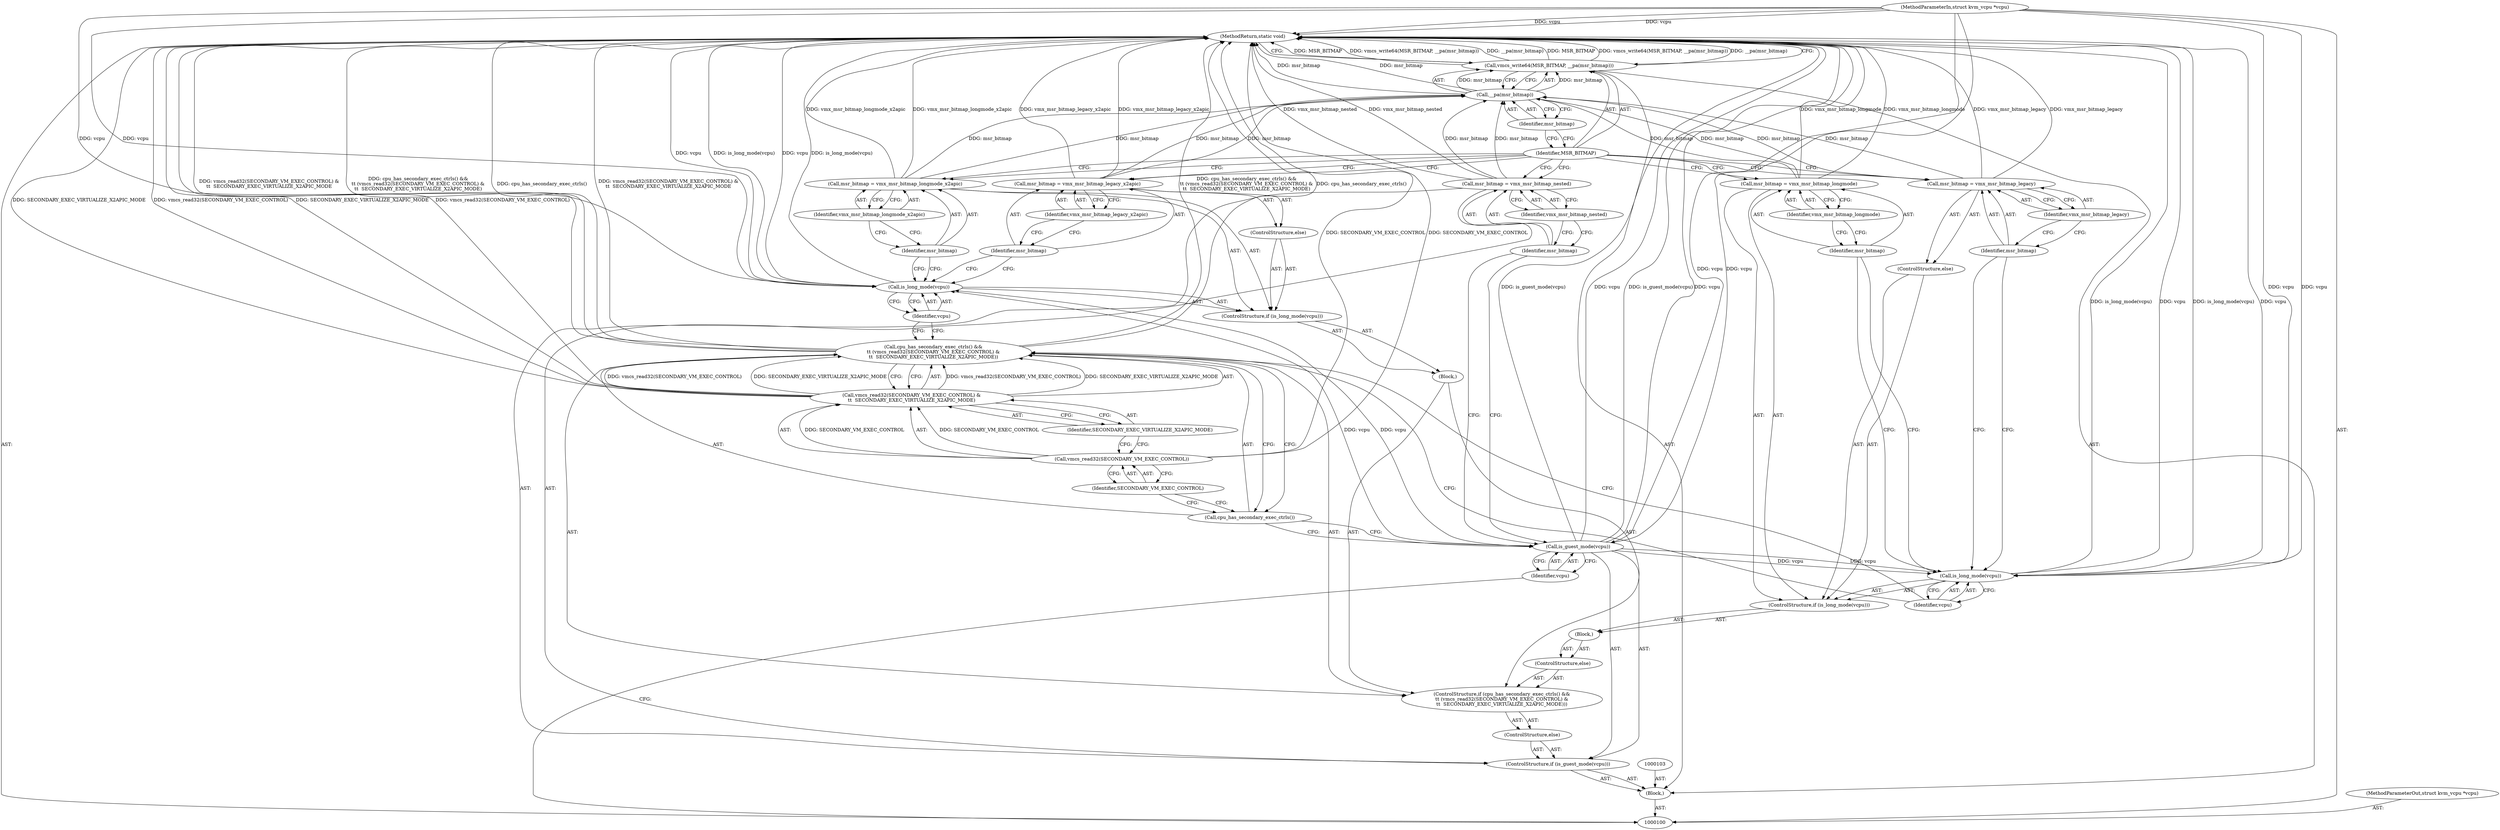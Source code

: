 digraph "0_linux_3ce424e45411cf5a13105e0386b6ecf6eeb4f66f_1" {
"1000145" [label="(MethodReturn,static void)"];
"1000101" [label="(MethodParameterIn,struct kvm_vcpu *vcpu)"];
"1000191" [label="(MethodParameterOut,struct kvm_vcpu *vcpu)"];
"1000121" [label="(Identifier,vcpu)"];
"1000119" [label="(ControlStructure,if (is_long_mode(vcpu)))"];
"1000120" [label="(Call,is_long_mode(vcpu))"];
"1000124" [label="(Identifier,vmx_msr_bitmap_longmode_x2apic)"];
"1000122" [label="(Call,msr_bitmap = vmx_msr_bitmap_longmode_x2apic)"];
"1000123" [label="(Identifier,msr_bitmap)"];
"1000125" [label="(ControlStructure,else)"];
"1000128" [label="(Identifier,vmx_msr_bitmap_legacy_x2apic)"];
"1000126" [label="(Call,msr_bitmap = vmx_msr_bitmap_legacy_x2apic)"];
"1000127" [label="(Identifier,msr_bitmap)"];
"1000129" [label="(ControlStructure,else)"];
"1000130" [label="(Block,)"];
"1000133" [label="(Identifier,vcpu)"];
"1000131" [label="(ControlStructure,if (is_long_mode(vcpu)))"];
"1000132" [label="(Call,is_long_mode(vcpu))"];
"1000136" [label="(Identifier,vmx_msr_bitmap_longmode)"];
"1000134" [label="(Call,msr_bitmap = vmx_msr_bitmap_longmode)"];
"1000135" [label="(Identifier,msr_bitmap)"];
"1000137" [label="(ControlStructure,else)"];
"1000140" [label="(Identifier,vmx_msr_bitmap_legacy)"];
"1000138" [label="(Call,msr_bitmap = vmx_msr_bitmap_legacy)"];
"1000139" [label="(Identifier,msr_bitmap)"];
"1000102" [label="(Block,)"];
"1000141" [label="(Call,vmcs_write64(MSR_BITMAP, __pa(msr_bitmap)))"];
"1000142" [label="(Identifier,MSR_BITMAP)"];
"1000143" [label="(Call,__pa(msr_bitmap))"];
"1000144" [label="(Identifier,msr_bitmap)"];
"1000104" [label="(ControlStructure,if (is_guest_mode(vcpu)))"];
"1000106" [label="(Identifier,vcpu)"];
"1000105" [label="(Call,is_guest_mode(vcpu))"];
"1000109" [label="(Identifier,vmx_msr_bitmap_nested)"];
"1000107" [label="(Call,msr_bitmap = vmx_msr_bitmap_nested)"];
"1000108" [label="(Identifier,msr_bitmap)"];
"1000110" [label="(ControlStructure,else)"];
"1000112" [label="(Call,cpu_has_secondary_exec_ctrls() &&\n\t\t (vmcs_read32(SECONDARY_VM_EXEC_CONTROL) &\n\t\t  SECONDARY_EXEC_VIRTUALIZE_X2APIC_MODE))"];
"1000113" [label="(Call,cpu_has_secondary_exec_ctrls())"];
"1000111" [label="(ControlStructure,if (cpu_has_secondary_exec_ctrls() &&\n\t\t (vmcs_read32(SECONDARY_VM_EXEC_CONTROL) &\n\t\t  SECONDARY_EXEC_VIRTUALIZE_X2APIC_MODE)))"];
"1000116" [label="(Identifier,SECONDARY_VM_EXEC_CONTROL)"];
"1000114" [label="(Call,vmcs_read32(SECONDARY_VM_EXEC_CONTROL) &\n\t\t  SECONDARY_EXEC_VIRTUALIZE_X2APIC_MODE)"];
"1000115" [label="(Call,vmcs_read32(SECONDARY_VM_EXEC_CONTROL))"];
"1000117" [label="(Identifier,SECONDARY_EXEC_VIRTUALIZE_X2APIC_MODE)"];
"1000118" [label="(Block,)"];
"1000145" -> "1000100"  [label="AST: "];
"1000145" -> "1000141"  [label="CFG: "];
"1000114" -> "1000145"  [label="DDG: SECONDARY_EXEC_VIRTUALIZE_X2APIC_MODE"];
"1000114" -> "1000145"  [label="DDG: vmcs_read32(SECONDARY_VM_EXEC_CONTROL)"];
"1000141" -> "1000145"  [label="DDG: MSR_BITMAP"];
"1000141" -> "1000145"  [label="DDG: vmcs_write64(MSR_BITMAP, __pa(msr_bitmap))"];
"1000141" -> "1000145"  [label="DDG: __pa(msr_bitmap)"];
"1000105" -> "1000145"  [label="DDG: is_guest_mode(vcpu)"];
"1000105" -> "1000145"  [label="DDG: vcpu"];
"1000112" -> "1000145"  [label="DDG: vmcs_read32(SECONDARY_VM_EXEC_CONTROL) &\n\t\t  SECONDARY_EXEC_VIRTUALIZE_X2APIC_MODE"];
"1000112" -> "1000145"  [label="DDG: cpu_has_secondary_exec_ctrls() &&\n\t\t (vmcs_read32(SECONDARY_VM_EXEC_CONTROL) &\n\t\t  SECONDARY_EXEC_VIRTUALIZE_X2APIC_MODE)"];
"1000112" -> "1000145"  [label="DDG: cpu_has_secondary_exec_ctrls()"];
"1000138" -> "1000145"  [label="DDG: vmx_msr_bitmap_legacy"];
"1000115" -> "1000145"  [label="DDG: SECONDARY_VM_EXEC_CONTROL"];
"1000122" -> "1000145"  [label="DDG: vmx_msr_bitmap_longmode_x2apic"];
"1000132" -> "1000145"  [label="DDG: is_long_mode(vcpu)"];
"1000132" -> "1000145"  [label="DDG: vcpu"];
"1000143" -> "1000145"  [label="DDG: msr_bitmap"];
"1000120" -> "1000145"  [label="DDG: vcpu"];
"1000120" -> "1000145"  [label="DDG: is_long_mode(vcpu)"];
"1000101" -> "1000145"  [label="DDG: vcpu"];
"1000134" -> "1000145"  [label="DDG: vmx_msr_bitmap_longmode"];
"1000126" -> "1000145"  [label="DDG: vmx_msr_bitmap_legacy_x2apic"];
"1000107" -> "1000145"  [label="DDG: vmx_msr_bitmap_nested"];
"1000101" -> "1000100"  [label="AST: "];
"1000101" -> "1000145"  [label="DDG: vcpu"];
"1000101" -> "1000105"  [label="DDG: vcpu"];
"1000101" -> "1000120"  [label="DDG: vcpu"];
"1000101" -> "1000132"  [label="DDG: vcpu"];
"1000191" -> "1000100"  [label="AST: "];
"1000121" -> "1000120"  [label="AST: "];
"1000121" -> "1000112"  [label="CFG: "];
"1000120" -> "1000121"  [label="CFG: "];
"1000119" -> "1000118"  [label="AST: "];
"1000120" -> "1000119"  [label="AST: "];
"1000122" -> "1000119"  [label="AST: "];
"1000125" -> "1000119"  [label="AST: "];
"1000120" -> "1000119"  [label="AST: "];
"1000120" -> "1000121"  [label="CFG: "];
"1000121" -> "1000120"  [label="AST: "];
"1000123" -> "1000120"  [label="CFG: "];
"1000127" -> "1000120"  [label="CFG: "];
"1000120" -> "1000145"  [label="DDG: vcpu"];
"1000120" -> "1000145"  [label="DDG: is_long_mode(vcpu)"];
"1000105" -> "1000120"  [label="DDG: vcpu"];
"1000101" -> "1000120"  [label="DDG: vcpu"];
"1000124" -> "1000122"  [label="AST: "];
"1000124" -> "1000123"  [label="CFG: "];
"1000122" -> "1000124"  [label="CFG: "];
"1000122" -> "1000119"  [label="AST: "];
"1000122" -> "1000124"  [label="CFG: "];
"1000123" -> "1000122"  [label="AST: "];
"1000124" -> "1000122"  [label="AST: "];
"1000142" -> "1000122"  [label="CFG: "];
"1000122" -> "1000145"  [label="DDG: vmx_msr_bitmap_longmode_x2apic"];
"1000122" -> "1000143"  [label="DDG: msr_bitmap"];
"1000123" -> "1000122"  [label="AST: "];
"1000123" -> "1000120"  [label="CFG: "];
"1000124" -> "1000123"  [label="CFG: "];
"1000125" -> "1000119"  [label="AST: "];
"1000126" -> "1000125"  [label="AST: "];
"1000128" -> "1000126"  [label="AST: "];
"1000128" -> "1000127"  [label="CFG: "];
"1000126" -> "1000128"  [label="CFG: "];
"1000126" -> "1000125"  [label="AST: "];
"1000126" -> "1000128"  [label="CFG: "];
"1000127" -> "1000126"  [label="AST: "];
"1000128" -> "1000126"  [label="AST: "];
"1000142" -> "1000126"  [label="CFG: "];
"1000126" -> "1000145"  [label="DDG: vmx_msr_bitmap_legacy_x2apic"];
"1000126" -> "1000143"  [label="DDG: msr_bitmap"];
"1000127" -> "1000126"  [label="AST: "];
"1000127" -> "1000120"  [label="CFG: "];
"1000128" -> "1000127"  [label="CFG: "];
"1000129" -> "1000111"  [label="AST: "];
"1000130" -> "1000129"  [label="AST: "];
"1000130" -> "1000129"  [label="AST: "];
"1000131" -> "1000130"  [label="AST: "];
"1000133" -> "1000132"  [label="AST: "];
"1000133" -> "1000112"  [label="CFG: "];
"1000132" -> "1000133"  [label="CFG: "];
"1000131" -> "1000130"  [label="AST: "];
"1000132" -> "1000131"  [label="AST: "];
"1000134" -> "1000131"  [label="AST: "];
"1000137" -> "1000131"  [label="AST: "];
"1000132" -> "1000131"  [label="AST: "];
"1000132" -> "1000133"  [label="CFG: "];
"1000133" -> "1000132"  [label="AST: "];
"1000135" -> "1000132"  [label="CFG: "];
"1000139" -> "1000132"  [label="CFG: "];
"1000132" -> "1000145"  [label="DDG: is_long_mode(vcpu)"];
"1000132" -> "1000145"  [label="DDG: vcpu"];
"1000105" -> "1000132"  [label="DDG: vcpu"];
"1000101" -> "1000132"  [label="DDG: vcpu"];
"1000136" -> "1000134"  [label="AST: "];
"1000136" -> "1000135"  [label="CFG: "];
"1000134" -> "1000136"  [label="CFG: "];
"1000134" -> "1000131"  [label="AST: "];
"1000134" -> "1000136"  [label="CFG: "];
"1000135" -> "1000134"  [label="AST: "];
"1000136" -> "1000134"  [label="AST: "];
"1000142" -> "1000134"  [label="CFG: "];
"1000134" -> "1000145"  [label="DDG: vmx_msr_bitmap_longmode"];
"1000134" -> "1000143"  [label="DDG: msr_bitmap"];
"1000135" -> "1000134"  [label="AST: "];
"1000135" -> "1000132"  [label="CFG: "];
"1000136" -> "1000135"  [label="CFG: "];
"1000137" -> "1000131"  [label="AST: "];
"1000138" -> "1000137"  [label="AST: "];
"1000140" -> "1000138"  [label="AST: "];
"1000140" -> "1000139"  [label="CFG: "];
"1000138" -> "1000140"  [label="CFG: "];
"1000138" -> "1000137"  [label="AST: "];
"1000138" -> "1000140"  [label="CFG: "];
"1000139" -> "1000138"  [label="AST: "];
"1000140" -> "1000138"  [label="AST: "];
"1000142" -> "1000138"  [label="CFG: "];
"1000138" -> "1000145"  [label="DDG: vmx_msr_bitmap_legacy"];
"1000138" -> "1000143"  [label="DDG: msr_bitmap"];
"1000139" -> "1000138"  [label="AST: "];
"1000139" -> "1000132"  [label="CFG: "];
"1000140" -> "1000139"  [label="CFG: "];
"1000102" -> "1000100"  [label="AST: "];
"1000103" -> "1000102"  [label="AST: "];
"1000104" -> "1000102"  [label="AST: "];
"1000141" -> "1000102"  [label="AST: "];
"1000141" -> "1000102"  [label="AST: "];
"1000141" -> "1000143"  [label="CFG: "];
"1000142" -> "1000141"  [label="AST: "];
"1000143" -> "1000141"  [label="AST: "];
"1000145" -> "1000141"  [label="CFG: "];
"1000141" -> "1000145"  [label="DDG: MSR_BITMAP"];
"1000141" -> "1000145"  [label="DDG: vmcs_write64(MSR_BITMAP, __pa(msr_bitmap))"];
"1000141" -> "1000145"  [label="DDG: __pa(msr_bitmap)"];
"1000143" -> "1000141"  [label="DDG: msr_bitmap"];
"1000142" -> "1000141"  [label="AST: "];
"1000142" -> "1000107"  [label="CFG: "];
"1000142" -> "1000122"  [label="CFG: "];
"1000142" -> "1000126"  [label="CFG: "];
"1000142" -> "1000134"  [label="CFG: "];
"1000142" -> "1000138"  [label="CFG: "];
"1000144" -> "1000142"  [label="CFG: "];
"1000143" -> "1000141"  [label="AST: "];
"1000143" -> "1000144"  [label="CFG: "];
"1000144" -> "1000143"  [label="AST: "];
"1000141" -> "1000143"  [label="CFG: "];
"1000143" -> "1000145"  [label="DDG: msr_bitmap"];
"1000143" -> "1000141"  [label="DDG: msr_bitmap"];
"1000107" -> "1000143"  [label="DDG: msr_bitmap"];
"1000126" -> "1000143"  [label="DDG: msr_bitmap"];
"1000134" -> "1000143"  [label="DDG: msr_bitmap"];
"1000122" -> "1000143"  [label="DDG: msr_bitmap"];
"1000138" -> "1000143"  [label="DDG: msr_bitmap"];
"1000144" -> "1000143"  [label="AST: "];
"1000144" -> "1000142"  [label="CFG: "];
"1000143" -> "1000144"  [label="CFG: "];
"1000104" -> "1000102"  [label="AST: "];
"1000105" -> "1000104"  [label="AST: "];
"1000107" -> "1000104"  [label="AST: "];
"1000110" -> "1000104"  [label="AST: "];
"1000106" -> "1000105"  [label="AST: "];
"1000106" -> "1000100"  [label="CFG: "];
"1000105" -> "1000106"  [label="CFG: "];
"1000105" -> "1000104"  [label="AST: "];
"1000105" -> "1000106"  [label="CFG: "];
"1000106" -> "1000105"  [label="AST: "];
"1000108" -> "1000105"  [label="CFG: "];
"1000113" -> "1000105"  [label="CFG: "];
"1000105" -> "1000145"  [label="DDG: is_guest_mode(vcpu)"];
"1000105" -> "1000145"  [label="DDG: vcpu"];
"1000101" -> "1000105"  [label="DDG: vcpu"];
"1000105" -> "1000120"  [label="DDG: vcpu"];
"1000105" -> "1000132"  [label="DDG: vcpu"];
"1000109" -> "1000107"  [label="AST: "];
"1000109" -> "1000108"  [label="CFG: "];
"1000107" -> "1000109"  [label="CFG: "];
"1000107" -> "1000104"  [label="AST: "];
"1000107" -> "1000109"  [label="CFG: "];
"1000108" -> "1000107"  [label="AST: "];
"1000109" -> "1000107"  [label="AST: "];
"1000142" -> "1000107"  [label="CFG: "];
"1000107" -> "1000145"  [label="DDG: vmx_msr_bitmap_nested"];
"1000107" -> "1000143"  [label="DDG: msr_bitmap"];
"1000108" -> "1000107"  [label="AST: "];
"1000108" -> "1000105"  [label="CFG: "];
"1000109" -> "1000108"  [label="CFG: "];
"1000110" -> "1000104"  [label="AST: "];
"1000111" -> "1000110"  [label="AST: "];
"1000112" -> "1000111"  [label="AST: "];
"1000112" -> "1000113"  [label="CFG: "];
"1000112" -> "1000114"  [label="CFG: "];
"1000113" -> "1000112"  [label="AST: "];
"1000114" -> "1000112"  [label="AST: "];
"1000121" -> "1000112"  [label="CFG: "];
"1000133" -> "1000112"  [label="CFG: "];
"1000112" -> "1000145"  [label="DDG: vmcs_read32(SECONDARY_VM_EXEC_CONTROL) &\n\t\t  SECONDARY_EXEC_VIRTUALIZE_X2APIC_MODE"];
"1000112" -> "1000145"  [label="DDG: cpu_has_secondary_exec_ctrls() &&\n\t\t (vmcs_read32(SECONDARY_VM_EXEC_CONTROL) &\n\t\t  SECONDARY_EXEC_VIRTUALIZE_X2APIC_MODE)"];
"1000112" -> "1000145"  [label="DDG: cpu_has_secondary_exec_ctrls()"];
"1000114" -> "1000112"  [label="DDG: vmcs_read32(SECONDARY_VM_EXEC_CONTROL)"];
"1000114" -> "1000112"  [label="DDG: SECONDARY_EXEC_VIRTUALIZE_X2APIC_MODE"];
"1000113" -> "1000112"  [label="AST: "];
"1000113" -> "1000105"  [label="CFG: "];
"1000116" -> "1000113"  [label="CFG: "];
"1000112" -> "1000113"  [label="CFG: "];
"1000111" -> "1000110"  [label="AST: "];
"1000112" -> "1000111"  [label="AST: "];
"1000118" -> "1000111"  [label="AST: "];
"1000129" -> "1000111"  [label="AST: "];
"1000116" -> "1000115"  [label="AST: "];
"1000116" -> "1000113"  [label="CFG: "];
"1000115" -> "1000116"  [label="CFG: "];
"1000114" -> "1000112"  [label="AST: "];
"1000114" -> "1000117"  [label="CFG: "];
"1000115" -> "1000114"  [label="AST: "];
"1000117" -> "1000114"  [label="AST: "];
"1000112" -> "1000114"  [label="CFG: "];
"1000114" -> "1000145"  [label="DDG: SECONDARY_EXEC_VIRTUALIZE_X2APIC_MODE"];
"1000114" -> "1000145"  [label="DDG: vmcs_read32(SECONDARY_VM_EXEC_CONTROL)"];
"1000114" -> "1000112"  [label="DDG: vmcs_read32(SECONDARY_VM_EXEC_CONTROL)"];
"1000114" -> "1000112"  [label="DDG: SECONDARY_EXEC_VIRTUALIZE_X2APIC_MODE"];
"1000115" -> "1000114"  [label="DDG: SECONDARY_VM_EXEC_CONTROL"];
"1000115" -> "1000114"  [label="AST: "];
"1000115" -> "1000116"  [label="CFG: "];
"1000116" -> "1000115"  [label="AST: "];
"1000117" -> "1000115"  [label="CFG: "];
"1000115" -> "1000145"  [label="DDG: SECONDARY_VM_EXEC_CONTROL"];
"1000115" -> "1000114"  [label="DDG: SECONDARY_VM_EXEC_CONTROL"];
"1000117" -> "1000114"  [label="AST: "];
"1000117" -> "1000115"  [label="CFG: "];
"1000114" -> "1000117"  [label="CFG: "];
"1000118" -> "1000111"  [label="AST: "];
"1000119" -> "1000118"  [label="AST: "];
}

